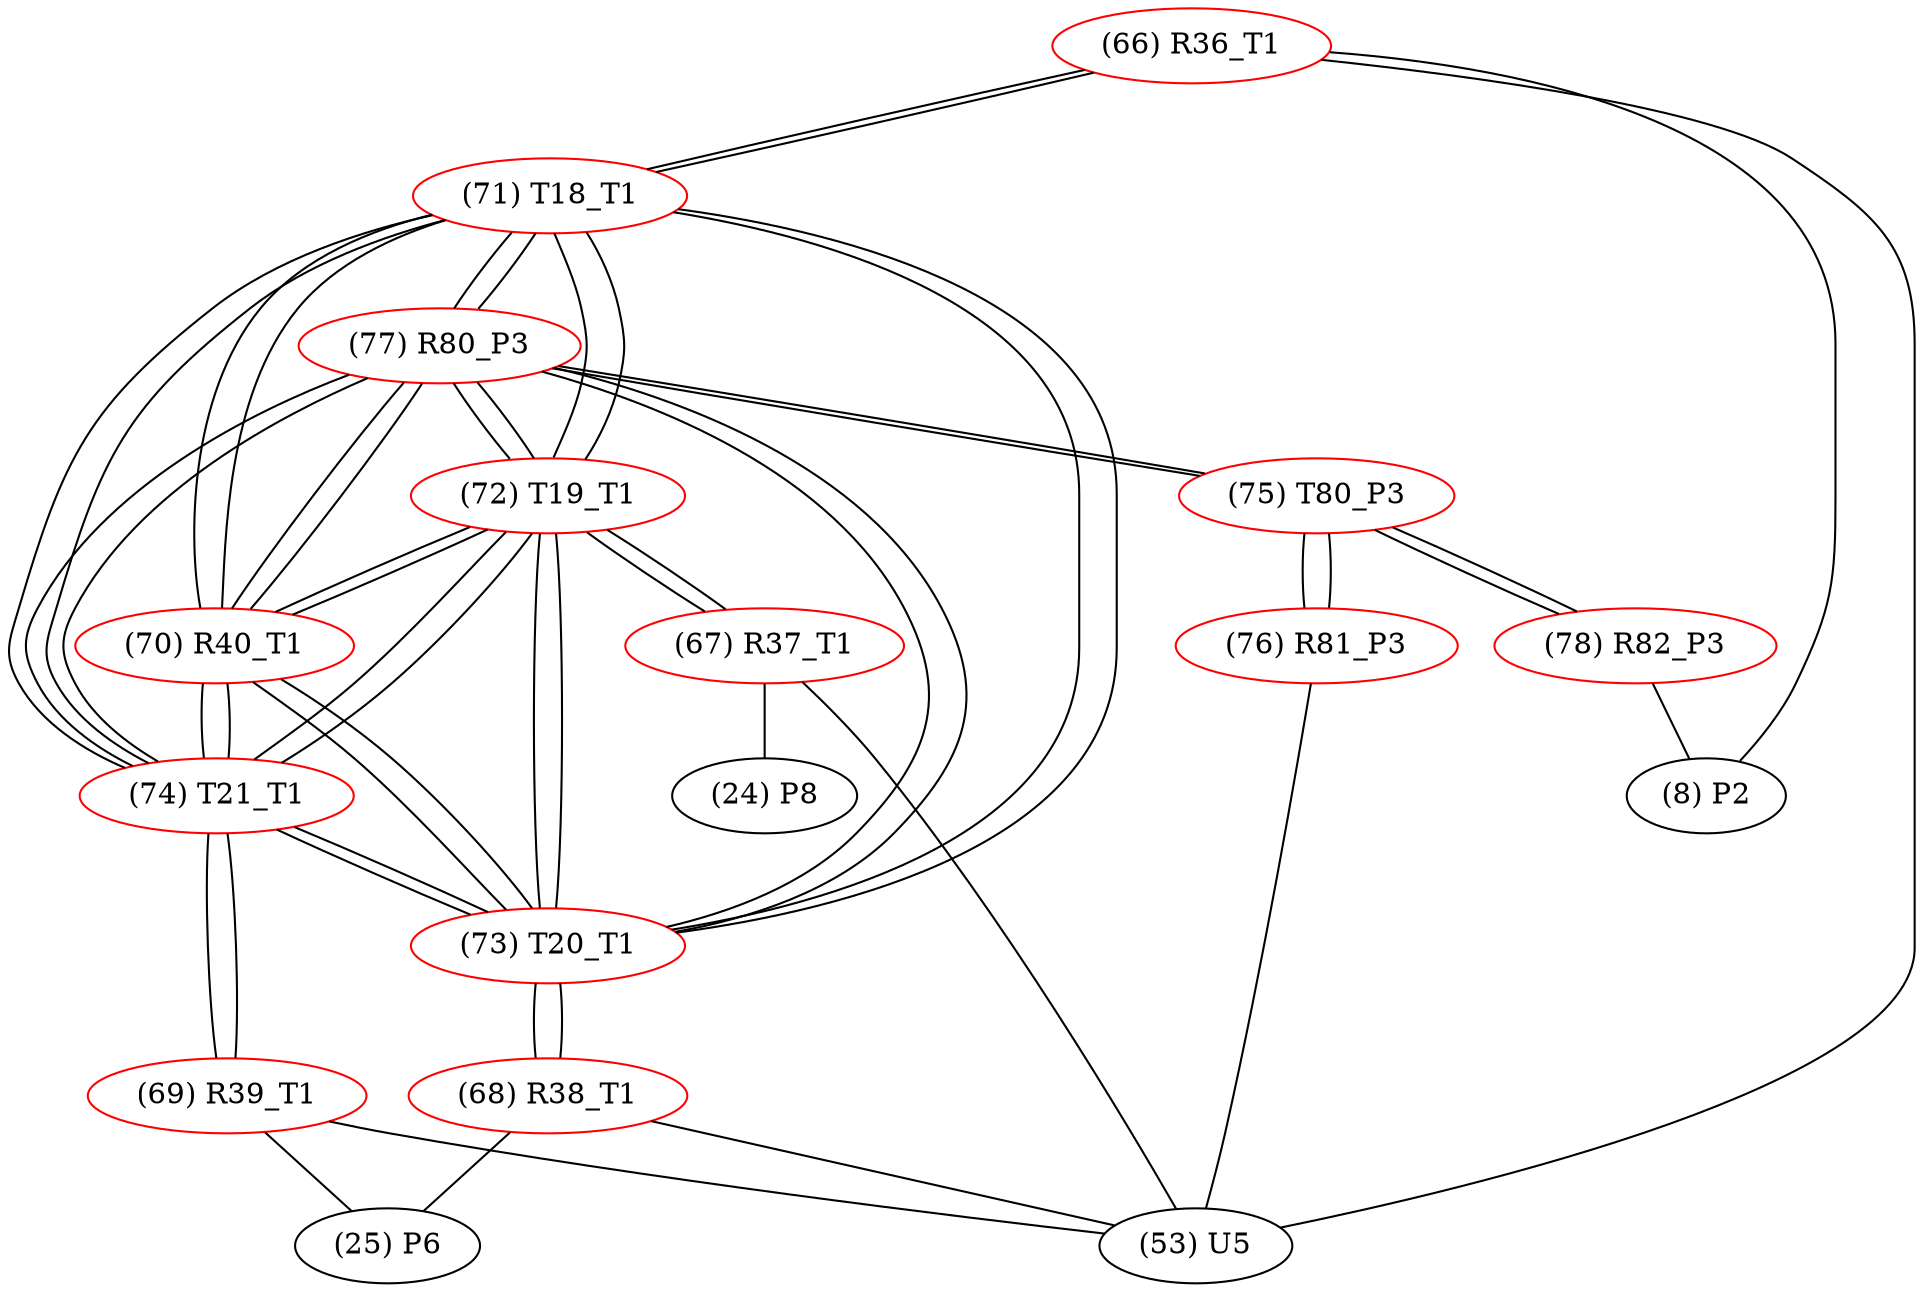 graph {
	66 [label="(66) R36_T1" color=red]
	53 [label="(53) U5"]
	8 [label="(8) P2"]
	71 [label="(71) T18_T1"]
	67 [label="(67) R37_T1" color=red]
	24 [label="(24) P8"]
	53 [label="(53) U5"]
	72 [label="(72) T19_T1"]
	68 [label="(68) R38_T1" color=red]
	53 [label="(53) U5"]
	25 [label="(25) P6"]
	73 [label="(73) T20_T1"]
	69 [label="(69) R39_T1" color=red]
	53 [label="(53) U5"]
	25 [label="(25) P6"]
	74 [label="(74) T21_T1"]
	70 [label="(70) R40_T1" color=red]
	77 [label="(77) R80_P3"]
	71 [label="(71) T18_T1"]
	74 [label="(74) T21_T1"]
	73 [label="(73) T20_T1"]
	72 [label="(72) T19_T1"]
	71 [label="(71) T18_T1" color=red]
	66 [label="(66) R36_T1"]
	77 [label="(77) R80_P3"]
	74 [label="(74) T21_T1"]
	73 [label="(73) T20_T1"]
	72 [label="(72) T19_T1"]
	70 [label="(70) R40_T1"]
	72 [label="(72) T19_T1" color=red]
	67 [label="(67) R37_T1"]
	77 [label="(77) R80_P3"]
	71 [label="(71) T18_T1"]
	74 [label="(74) T21_T1"]
	73 [label="(73) T20_T1"]
	70 [label="(70) R40_T1"]
	73 [label="(73) T20_T1" color=red]
	68 [label="(68) R38_T1"]
	77 [label="(77) R80_P3"]
	71 [label="(71) T18_T1"]
	74 [label="(74) T21_T1"]
	72 [label="(72) T19_T1"]
	70 [label="(70) R40_T1"]
	74 [label="(74) T21_T1" color=red]
	69 [label="(69) R39_T1"]
	77 [label="(77) R80_P3"]
	71 [label="(71) T18_T1"]
	73 [label="(73) T20_T1"]
	72 [label="(72) T19_T1"]
	70 [label="(70) R40_T1"]
	75 [label="(75) T80_P3" color=red]
	76 [label="(76) R81_P3"]
	78 [label="(78) R82_P3"]
	77 [label="(77) R80_P3"]
	76 [label="(76) R81_P3" color=red]
	53 [label="(53) U5"]
	75 [label="(75) T80_P3"]
	77 [label="(77) R80_P3" color=red]
	71 [label="(71) T18_T1"]
	74 [label="(74) T21_T1"]
	73 [label="(73) T20_T1"]
	72 [label="(72) T19_T1"]
	70 [label="(70) R40_T1"]
	75 [label="(75) T80_P3"]
	78 [label="(78) R82_P3" color=red]
	8 [label="(8) P2"]
	75 [label="(75) T80_P3"]
	66 -- 53
	66 -- 8
	66 -- 71
	67 -- 24
	67 -- 53
	67 -- 72
	68 -- 53
	68 -- 25
	68 -- 73
	69 -- 53
	69 -- 25
	69 -- 74
	70 -- 77
	70 -- 71
	70 -- 74
	70 -- 73
	70 -- 72
	71 -- 66
	71 -- 77
	71 -- 74
	71 -- 73
	71 -- 72
	71 -- 70
	72 -- 67
	72 -- 77
	72 -- 71
	72 -- 74
	72 -- 73
	72 -- 70
	73 -- 68
	73 -- 77
	73 -- 71
	73 -- 74
	73 -- 72
	73 -- 70
	74 -- 69
	74 -- 77
	74 -- 71
	74 -- 73
	74 -- 72
	74 -- 70
	75 -- 76
	75 -- 78
	75 -- 77
	76 -- 53
	76 -- 75
	77 -- 71
	77 -- 74
	77 -- 73
	77 -- 72
	77 -- 70
	77 -- 75
	78 -- 8
	78 -- 75
}